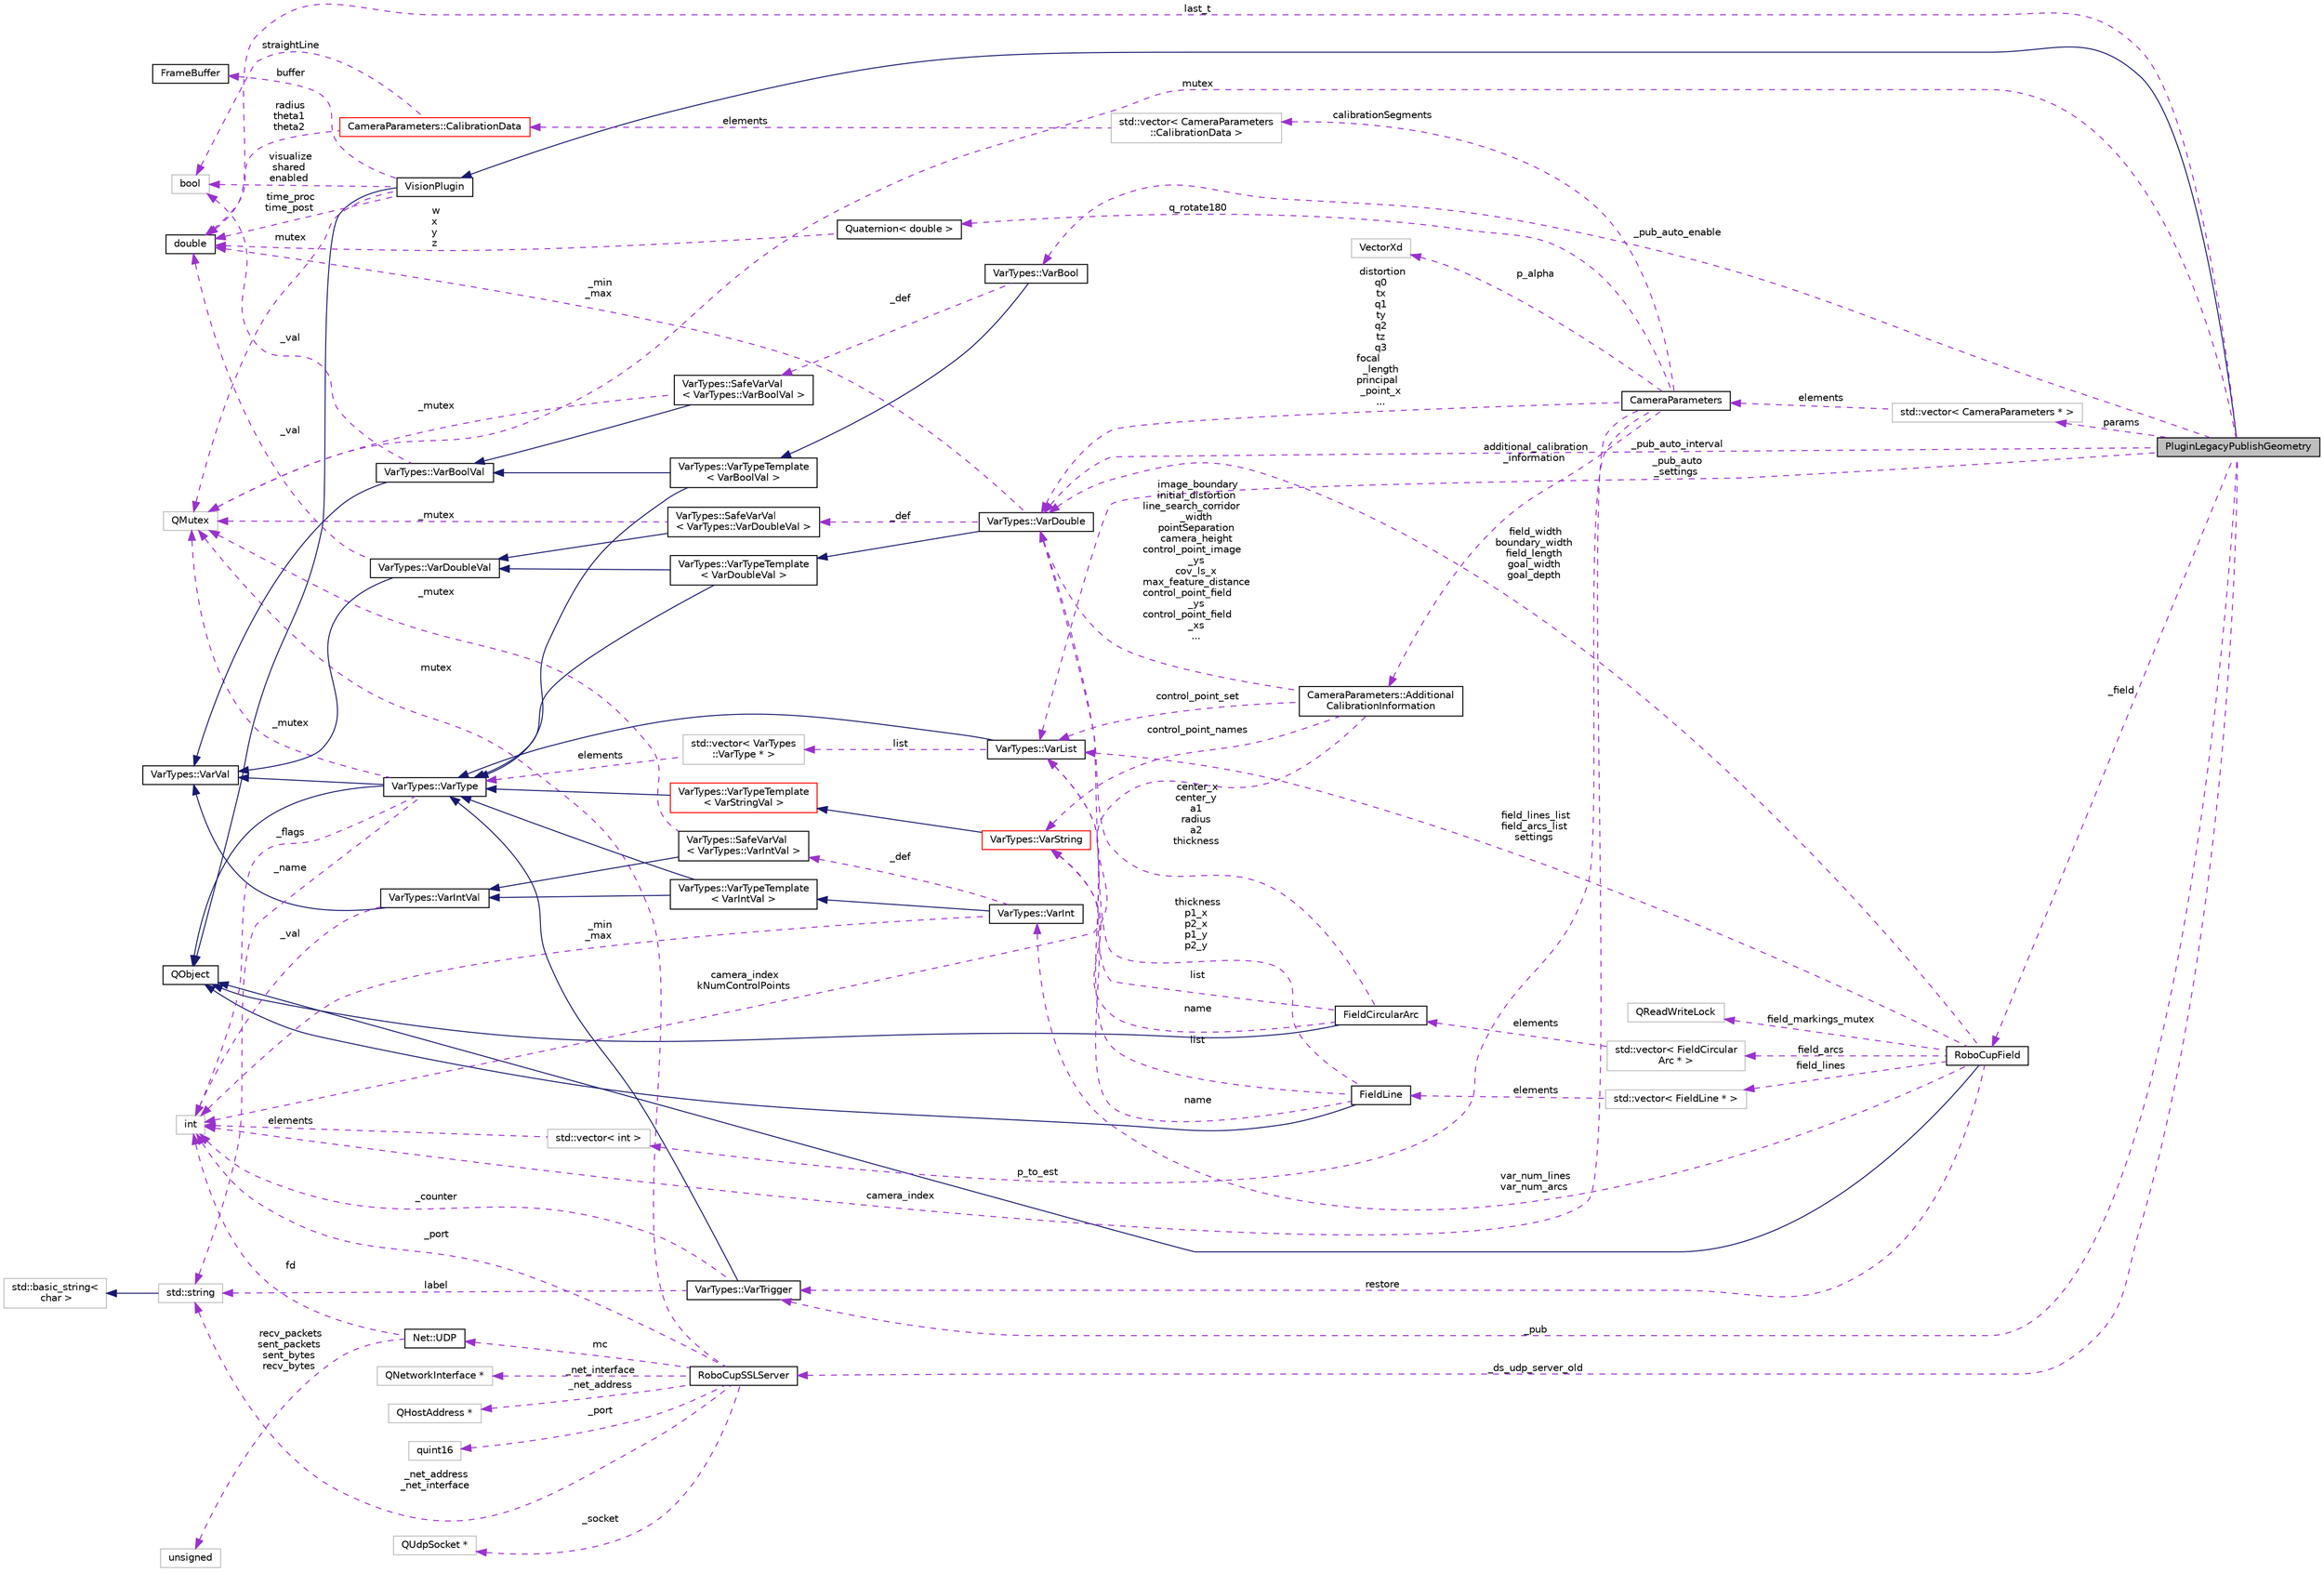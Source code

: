 digraph "PluginLegacyPublishGeometry"
{
 // INTERACTIVE_SVG=YES
  edge [fontname="Helvetica",fontsize="10",labelfontname="Helvetica",labelfontsize="10"];
  node [fontname="Helvetica",fontsize="10",shape=record];
  rankdir="LR";
  Node1 [label="PluginLegacyPublishGeometry",height=0.2,width=0.4,color="black", fillcolor="grey75", style="filled", fontcolor="black"];
  Node2 -> Node1 [dir="back",color="midnightblue",fontsize="10",style="solid",fontname="Helvetica"];
  Node2 [label="VisionPlugin",height=0.2,width=0.4,color="black", fillcolor="white", style="filled",URL="$d8/d1e/class_vision_plugin.html",tooltip="A base class for general vision processing plugin. "];
  Node3 -> Node2 [dir="back",color="midnightblue",fontsize="10",style="solid",fontname="Helvetica"];
  Node3 [label="QObject",height=0.2,width=0.4,color="black", fillcolor="white", style="filled",URL="$dc/d4f/class_q_object.html"];
  Node4 -> Node2 [dir="back",color="darkorchid3",fontsize="10",style="dashed",label=" time_proc\ntime_post" ,fontname="Helvetica"];
  Node4 [label="double",height=0.2,width=0.4,color="black", fillcolor="white", style="filled",URL="$df/de6/classdouble.html"];
  Node5 -> Node2 [dir="back",color="darkorchid3",fontsize="10",style="dashed",label=" buffer" ,fontname="Helvetica"];
  Node5 [label="FrameBuffer",height=0.2,width=0.4,color="black", fillcolor="white", style="filled",URL="$d8/d23/class_frame_buffer.html",tooltip="A RingBuffer consisting of items of type FrameData. "];
  Node6 -> Node2 [dir="back",color="darkorchid3",fontsize="10",style="dashed",label=" visualize\nshared\nenabled" ,fontname="Helvetica"];
  Node6 [label="bool",height=0.2,width=0.4,color="grey75", fillcolor="white", style="filled"];
  Node7 -> Node2 [dir="back",color="darkorchid3",fontsize="10",style="dashed",label=" mutex" ,fontname="Helvetica"];
  Node7 [label="QMutex",height=0.2,width=0.4,color="grey75", fillcolor="white", style="filled"];
  Node8 -> Node1 [dir="back",color="darkorchid3",fontsize="10",style="dashed",label=" _pub_auto\n_settings" ,fontname="Helvetica"];
  Node8 [label="VarTypes::VarList",height=0.2,width=0.4,color="black", fillcolor="white", style="filled",URL="$d1/d74/class_var_types_1_1_var_list.html",tooltip="This is the list type of the VarTypes system. "];
  Node9 -> Node8 [dir="back",color="midnightblue",fontsize="10",style="solid",fontname="Helvetica"];
  Node9 [label="VarTypes::VarType",height=0.2,width=0.4,color="black", fillcolor="white", style="filled",URL="$d4/d59/class_var_types_1_1_var_type.html",tooltip="The base class of the VarTypes system. "];
  Node3 -> Node9 [dir="back",color="midnightblue",fontsize="10",style="solid",fontname="Helvetica"];
  Node10 -> Node9 [dir="back",color="midnightblue",fontsize="10",style="solid",fontname="Helvetica"];
  Node10 [label="VarTypes::VarVal",height=0.2,width=0.4,color="black", fillcolor="white", style="filled",URL="$d6/de8/class_var_types_1_1_var_val.html"];
  Node11 -> Node9 [dir="back",color="darkorchid3",fontsize="10",style="dashed",label=" _flags" ,fontname="Helvetica"];
  Node11 [label="int",height=0.2,width=0.4,color="grey75", fillcolor="white", style="filled"];
  Node12 -> Node9 [dir="back",color="darkorchid3",fontsize="10",style="dashed",label=" _name" ,fontname="Helvetica"];
  Node12 [label="std::string",height=0.2,width=0.4,color="grey75", fillcolor="white", style="filled",tooltip="STL class. "];
  Node13 -> Node12 [dir="back",color="midnightblue",fontsize="10",style="solid",fontname="Helvetica"];
  Node13 [label="std::basic_string\<\l char \>",height=0.2,width=0.4,color="grey75", fillcolor="white", style="filled",tooltip="STL class. "];
  Node7 -> Node9 [dir="back",color="darkorchid3",fontsize="10",style="dashed",label=" _mutex" ,fontname="Helvetica"];
  Node14 -> Node8 [dir="back",color="darkorchid3",fontsize="10",style="dashed",label=" list" ,fontname="Helvetica"];
  Node14 [label="std::vector\< VarTypes\l::VarType * \>",height=0.2,width=0.4,color="grey75", fillcolor="white", style="filled"];
  Node9 -> Node14 [dir="back",color="darkorchid3",fontsize="10",style="dashed",label=" elements" ,fontname="Helvetica"];
  Node4 -> Node1 [dir="back",color="darkorchid3",fontsize="10",style="dashed",label=" last_t" ,fontname="Helvetica"];
  Node15 -> Node1 [dir="back",color="darkorchid3",fontsize="10",style="dashed",label=" params" ,fontname="Helvetica"];
  Node15 [label="std::vector\< CameraParameters * \>",height=0.2,width=0.4,color="grey75", fillcolor="white", style="filled"];
  Node16 -> Node15 [dir="back",color="darkorchid3",fontsize="10",style="dashed",label=" elements" ,fontname="Helvetica"];
  Node16 [label="CameraParameters",height=0.2,width=0.4,color="black", fillcolor="white", style="filled",URL="$d7/df2/class_camera_parameters.html",tooltip="Intrinsic and extrinsic camera parameters. "];
  Node17 -> Node16 [dir="back",color="darkorchid3",fontsize="10",style="dashed",label=" distortion\nq0\ntx\nq1\nty\nq2\ntz\nq3\nfocal\l_length\nprincipal\l_point_x\n..." ,fontname="Helvetica"];
  Node17 [label="VarTypes::VarDouble",height=0.2,width=0.4,color="black", fillcolor="white", style="filled",URL="$d6/de9/class_var_types_1_1_var_double.html",tooltip="A Vartype for storing double precision floating points. "];
  Node18 -> Node17 [dir="back",color="midnightblue",fontsize="10",style="solid",fontname="Helvetica"];
  Node18 [label="VarTypes::VarTypeTemplate\l\< VarDoubleVal \>",height=0.2,width=0.4,color="black", fillcolor="white", style="filled",URL="$d7/d38/class_var_types_1_1_var_type_template.html"];
  Node9 -> Node18 [dir="back",color="midnightblue",fontsize="10",style="solid",fontname="Helvetica"];
  Node19 -> Node18 [dir="back",color="midnightblue",fontsize="10",style="solid",fontname="Helvetica"];
  Node19 [label="VarTypes::VarDoubleVal",height=0.2,width=0.4,color="black", fillcolor="white", style="filled",URL="$db/d0f/class_var_types_1_1_var_double_val.html"];
  Node10 -> Node19 [dir="back",color="midnightblue",fontsize="10",style="solid",fontname="Helvetica"];
  Node4 -> Node19 [dir="back",color="darkorchid3",fontsize="10",style="dashed",label=" _val" ,fontname="Helvetica"];
  Node4 -> Node17 [dir="back",color="darkorchid3",fontsize="10",style="dashed",label=" _min\n_max" ,fontname="Helvetica"];
  Node20 -> Node17 [dir="back",color="darkorchid3",fontsize="10",style="dashed",label=" _def" ,fontname="Helvetica"];
  Node20 [label="VarTypes::SafeVarVal\l\< VarTypes::VarDoubleVal \>",height=0.2,width=0.4,color="black", fillcolor="white", style="filled",URL="$d2/dc4/class_var_types_1_1_safe_var_val.html"];
  Node19 -> Node20 [dir="back",color="midnightblue",fontsize="10",style="solid",fontname="Helvetica"];
  Node7 -> Node20 [dir="back",color="darkorchid3",fontsize="10",style="dashed",label=" _mutex" ,fontname="Helvetica"];
  Node21 -> Node16 [dir="back",color="darkorchid3",fontsize="10",style="dashed",label=" p_alpha" ,fontname="Helvetica"];
  Node21 [label="VectorXd",height=0.2,width=0.4,color="grey75", fillcolor="white", style="filled"];
  Node22 -> Node16 [dir="back",color="darkorchid3",fontsize="10",style="dashed",label=" additional_calibration\l_information" ,fontname="Helvetica"];
  Node22 [label="CameraParameters::Additional\lCalibrationInformation",height=0.2,width=0.4,color="black", fillcolor="white", style="filled",URL="$d3/d35/class_camera_parameters_1_1_additional_calibration_information.html",tooltip="Some additional data used for calibration. "];
  Node8 -> Node22 [dir="back",color="darkorchid3",fontsize="10",style="dashed",label=" control_point_set" ,fontname="Helvetica"];
  Node17 -> Node22 [dir="back",color="darkorchid3",fontsize="10",style="dashed",label=" image_boundary\ninitial_distortion\nline_search_corridor\l_width\npointSeparation\ncamera_height\ncontrol_point_image\l_ys\ncov_ls_x\nmax_feature_distance\ncontrol_point_field\l_ys\ncontrol_point_field\l_xs\n..." ,fontname="Helvetica"];
  Node23 -> Node22 [dir="back",color="darkorchid3",fontsize="10",style="dashed",label=" control_point_names" ,fontname="Helvetica"];
  Node23 [label="VarTypes::VarString",height=0.2,width=0.4,color="red", fillcolor="white", style="filled",URL="$d5/deb/class_var_types_1_1_var_string.html",tooltip="This is the string VarType of the VarTypes system. "];
  Node24 -> Node23 [dir="back",color="midnightblue",fontsize="10",style="solid",fontname="Helvetica"];
  Node24 [label="VarTypes::VarTypeTemplate\l\< VarStringVal \>",height=0.2,width=0.4,color="red", fillcolor="white", style="filled",URL="$d7/d38/class_var_types_1_1_var_type_template.html"];
  Node9 -> Node24 [dir="back",color="midnightblue",fontsize="10",style="solid",fontname="Helvetica"];
  Node11 -> Node22 [dir="back",color="darkorchid3",fontsize="10",style="dashed",label=" camera_index\nkNumControlPoints" ,fontname="Helvetica"];
  Node11 -> Node16 [dir="back",color="darkorchid3",fontsize="10",style="dashed",label=" camera_index" ,fontname="Helvetica"];
  Node25 -> Node16 [dir="back",color="darkorchid3",fontsize="10",style="dashed",label=" q_rotate180" ,fontname="Helvetica"];
  Node25 [label="Quaternion\< double \>",height=0.2,width=0.4,color="black", fillcolor="white", style="filled",URL="$dc/de3/class_quaternion.html"];
  Node4 -> Node25 [dir="back",color="darkorchid3",fontsize="10",style="dashed",label=" w\nx\ny\nz" ,fontname="Helvetica"];
  Node26 -> Node16 [dir="back",color="darkorchid3",fontsize="10",style="dashed",label=" p_to_est" ,fontname="Helvetica"];
  Node26 [label="std::vector\< int \>",height=0.2,width=0.4,color="grey75", fillcolor="white", style="filled"];
  Node11 -> Node26 [dir="back",color="darkorchid3",fontsize="10",style="dashed",label=" elements" ,fontname="Helvetica"];
  Node27 -> Node16 [dir="back",color="darkorchid3",fontsize="10",style="dashed",label=" calibrationSegments" ,fontname="Helvetica"];
  Node27 [label="std::vector\< CameraParameters\l::CalibrationData \>",height=0.2,width=0.4,color="grey75", fillcolor="white", style="filled"];
  Node28 -> Node27 [dir="back",color="darkorchid3",fontsize="10",style="dashed",label=" elements" ,fontname="Helvetica"];
  Node28 [label="CameraParameters::CalibrationData",height=0.2,width=0.4,color="red", fillcolor="white", style="filled",URL="$d7/d34/class_camera_parameters_1_1_calibration_data.html",tooltip="Additional structure for holding information about image points on line segments. ..."];
  Node4 -> Node28 [dir="back",color="darkorchid3",fontsize="10",style="dashed",label=" radius\ntheta1\ntheta2" ,fontname="Helvetica"];
  Node6 -> Node28 [dir="back",color="darkorchid3",fontsize="10",style="dashed",label=" straightLine" ,fontname="Helvetica"];
  Node29 -> Node1 [dir="back",color="darkorchid3",fontsize="10",style="dashed",label=" _field" ,fontname="Helvetica"];
  Node29 [label="RoboCupField",height=0.2,width=0.4,color="black", fillcolor="white", style="filled",URL="$d2/d6f/class_robo_cup_field.html",tooltip="Definition of all variables for a symmetric, regulation-style RoboCup SSL field. "];
  Node3 -> Node29 [dir="back",color="midnightblue",fontsize="10",style="solid",fontname="Helvetica"];
  Node8 -> Node29 [dir="back",color="darkorchid3",fontsize="10",style="dashed",label=" field_lines_list\nfield_arcs_list\nsettings" ,fontname="Helvetica"];
  Node30 -> Node29 [dir="back",color="darkorchid3",fontsize="10",style="dashed",label=" var_num_lines\nvar_num_arcs" ,fontname="Helvetica"];
  Node30 [label="VarTypes::VarInt",height=0.2,width=0.4,color="black", fillcolor="white", style="filled",URL="$d0/d6c/class_var_types_1_1_var_int.html",tooltip="A Vartype for storing integers. "];
  Node31 -> Node30 [dir="back",color="midnightblue",fontsize="10",style="solid",fontname="Helvetica"];
  Node31 [label="VarTypes::VarTypeTemplate\l\< VarIntVal \>",height=0.2,width=0.4,color="black", fillcolor="white", style="filled",URL="$d7/d38/class_var_types_1_1_var_type_template.html"];
  Node9 -> Node31 [dir="back",color="midnightblue",fontsize="10",style="solid",fontname="Helvetica"];
  Node32 -> Node31 [dir="back",color="midnightblue",fontsize="10",style="solid",fontname="Helvetica"];
  Node32 [label="VarTypes::VarIntVal",height=0.2,width=0.4,color="black", fillcolor="white", style="filled",URL="$d4/dc9/class_var_types_1_1_var_int_val.html",tooltip="A Vartype for storing integers. "];
  Node10 -> Node32 [dir="back",color="midnightblue",fontsize="10",style="solid",fontname="Helvetica"];
  Node11 -> Node32 [dir="back",color="darkorchid3",fontsize="10",style="dashed",label=" _val" ,fontname="Helvetica"];
  Node33 -> Node30 [dir="back",color="darkorchid3",fontsize="10",style="dashed",label=" _def" ,fontname="Helvetica"];
  Node33 [label="VarTypes::SafeVarVal\l\< VarTypes::VarIntVal \>",height=0.2,width=0.4,color="black", fillcolor="white", style="filled",URL="$d2/dc4/class_var_types_1_1_safe_var_val.html"];
  Node32 -> Node33 [dir="back",color="midnightblue",fontsize="10",style="solid",fontname="Helvetica"];
  Node7 -> Node33 [dir="back",color="darkorchid3",fontsize="10",style="dashed",label=" _mutex" ,fontname="Helvetica"];
  Node11 -> Node30 [dir="back",color="darkorchid3",fontsize="10",style="dashed",label=" _min\n_max" ,fontname="Helvetica"];
  Node34 -> Node29 [dir="back",color="darkorchid3",fontsize="10",style="dashed",label=" field_arcs" ,fontname="Helvetica"];
  Node34 [label="std::vector\< FieldCircular\lArc * \>",height=0.2,width=0.4,color="grey75", fillcolor="white", style="filled"];
  Node35 -> Node34 [dir="back",color="darkorchid3",fontsize="10",style="dashed",label=" elements" ,fontname="Helvetica"];
  Node35 [label="FieldCircularArc",height=0.2,width=0.4,color="black", fillcolor="white", style="filled",URL="$da/d15/class_field_circular_arc.html"];
  Node3 -> Node35 [dir="back",color="midnightblue",fontsize="10",style="solid",fontname="Helvetica"];
  Node8 -> Node35 [dir="back",color="darkorchid3",fontsize="10",style="dashed",label=" list" ,fontname="Helvetica"];
  Node17 -> Node35 [dir="back",color="darkorchid3",fontsize="10",style="dashed",label=" center_x\ncenter_y\na1\nradius\na2\nthickness" ,fontname="Helvetica"];
  Node23 -> Node35 [dir="back",color="darkorchid3",fontsize="10",style="dashed",label=" name" ,fontname="Helvetica"];
  Node17 -> Node29 [dir="back",color="darkorchid3",fontsize="10",style="dashed",label=" field_width\nboundary_width\nfield_length\ngoal_width\ngoal_depth" ,fontname="Helvetica"];
  Node36 -> Node29 [dir="back",color="darkorchid3",fontsize="10",style="dashed",label=" field_lines" ,fontname="Helvetica"];
  Node36 [label="std::vector\< FieldLine * \>",height=0.2,width=0.4,color="grey75", fillcolor="white", style="filled"];
  Node37 -> Node36 [dir="back",color="darkorchid3",fontsize="10",style="dashed",label=" elements" ,fontname="Helvetica"];
  Node37 [label="FieldLine",height=0.2,width=0.4,color="black", fillcolor="white", style="filled",URL="$db/dda/class_field_line.html"];
  Node3 -> Node37 [dir="back",color="midnightblue",fontsize="10",style="solid",fontname="Helvetica"];
  Node8 -> Node37 [dir="back",color="darkorchid3",fontsize="10",style="dashed",label=" list" ,fontname="Helvetica"];
  Node17 -> Node37 [dir="back",color="darkorchid3",fontsize="10",style="dashed",label=" thickness\np1_x\np2_x\np1_y\np2_y" ,fontname="Helvetica"];
  Node23 -> Node37 [dir="back",color="darkorchid3",fontsize="10",style="dashed",label=" name" ,fontname="Helvetica"];
  Node38 -> Node29 [dir="back",color="darkorchid3",fontsize="10",style="dashed",label=" restore" ,fontname="Helvetica"];
  Node38 [label="VarTypes::VarTrigger",height=0.2,width=0.4,color="black", fillcolor="white", style="filled",URL="$d8/d89/class_var_types_1_1_var_trigger.html",tooltip="This is a Trigger-like VarType of the VarTypes system. "];
  Node9 -> Node38 [dir="back",color="midnightblue",fontsize="10",style="solid",fontname="Helvetica"];
  Node11 -> Node38 [dir="back",color="darkorchid3",fontsize="10",style="dashed",label=" _counter" ,fontname="Helvetica"];
  Node12 -> Node38 [dir="back",color="darkorchid3",fontsize="10",style="dashed",label=" label" ,fontname="Helvetica"];
  Node39 -> Node29 [dir="back",color="darkorchid3",fontsize="10",style="dashed",label=" field_markings_mutex" ,fontname="Helvetica"];
  Node39 [label="QReadWriteLock",height=0.2,width=0.4,color="grey75", fillcolor="white", style="filled"];
  Node40 -> Node1 [dir="back",color="darkorchid3",fontsize="10",style="dashed",label=" _pub_auto_enable" ,fontname="Helvetica"];
  Node40 [label="VarTypes::VarBool",height=0.2,width=0.4,color="black", fillcolor="white", style="filled",URL="$dc/da5/class_var_types_1_1_var_bool.html",tooltip="A Vartype for storing booleans. "];
  Node41 -> Node40 [dir="back",color="midnightblue",fontsize="10",style="solid",fontname="Helvetica"];
  Node41 [label="VarTypes::VarTypeTemplate\l\< VarBoolVal \>",height=0.2,width=0.4,color="black", fillcolor="white", style="filled",URL="$d7/d38/class_var_types_1_1_var_type_template.html"];
  Node9 -> Node41 [dir="back",color="midnightblue",fontsize="10",style="solid",fontname="Helvetica"];
  Node42 -> Node41 [dir="back",color="midnightblue",fontsize="10",style="solid",fontname="Helvetica"];
  Node42 [label="VarTypes::VarBoolVal",height=0.2,width=0.4,color="black", fillcolor="white", style="filled",URL="$d8/d0a/class_var_types_1_1_var_bool_val.html",tooltip="A Vartype for storing booleans. "];
  Node10 -> Node42 [dir="back",color="midnightblue",fontsize="10",style="solid",fontname="Helvetica"];
  Node6 -> Node42 [dir="back",color="darkorchid3",fontsize="10",style="dashed",label=" _val" ,fontname="Helvetica"];
  Node43 -> Node40 [dir="back",color="darkorchid3",fontsize="10",style="dashed",label=" _def" ,fontname="Helvetica"];
  Node43 [label="VarTypes::SafeVarVal\l\< VarTypes::VarBoolVal \>",height=0.2,width=0.4,color="black", fillcolor="white", style="filled",URL="$d2/dc4/class_var_types_1_1_safe_var_val.html"];
  Node42 -> Node43 [dir="back",color="midnightblue",fontsize="10",style="solid",fontname="Helvetica"];
  Node7 -> Node43 [dir="back",color="darkorchid3",fontsize="10",style="dashed",label=" _mutex" ,fontname="Helvetica"];
  Node17 -> Node1 [dir="back",color="darkorchid3",fontsize="10",style="dashed",label=" _pub_auto_interval" ,fontname="Helvetica"];
  Node38 -> Node1 [dir="back",color="darkorchid3",fontsize="10",style="dashed",label=" _pub" ,fontname="Helvetica"];
  Node7 -> Node1 [dir="back",color="darkorchid3",fontsize="10",style="dashed",label=" mutex" ,fontname="Helvetica"];
  Node44 -> Node1 [dir="back",color="darkorchid3",fontsize="10",style="dashed",label=" _ds_udp_server_old" ,fontname="Helvetica"];
  Node44 [label="RoboCupSSLServer",height=0.2,width=0.4,color="black", fillcolor="white", style="filled",URL="$d7/db4/class_robo_cup_s_s_l_server.html"];
  Node45 -> Node44 [dir="back",color="darkorchid3",fontsize="10",style="dashed",label=" _port" ,fontname="Helvetica"];
  Node45 [label="quint16",height=0.2,width=0.4,color="grey75", fillcolor="white", style="filled"];
  Node46 -> Node44 [dir="back",color="darkorchid3",fontsize="10",style="dashed",label=" mc" ,fontname="Helvetica"];
  Node46 [label="Net::UDP",height=0.2,width=0.4,color="black", fillcolor="white", style="filled",URL="$de/d3b/class_net_1_1_u_d_p.html"];
  Node11 -> Node46 [dir="back",color="darkorchid3",fontsize="10",style="dashed",label=" fd" ,fontname="Helvetica"];
  Node47 -> Node46 [dir="back",color="darkorchid3",fontsize="10",style="dashed",label=" recv_packets\nsent_packets\nsent_bytes\nrecv_bytes" ,fontname="Helvetica"];
  Node47 [label="unsigned",height=0.2,width=0.4,color="grey75", fillcolor="white", style="filled"];
  Node11 -> Node44 [dir="back",color="darkorchid3",fontsize="10",style="dashed",label=" _port" ,fontname="Helvetica"];
  Node48 -> Node44 [dir="back",color="darkorchid3",fontsize="10",style="dashed",label=" _socket" ,fontname="Helvetica"];
  Node48 [label="QUdpSocket *",height=0.2,width=0.4,color="grey75", fillcolor="white", style="filled"];
  Node12 -> Node44 [dir="back",color="darkorchid3",fontsize="10",style="dashed",label=" _net_address\n_net_interface" ,fontname="Helvetica"];
  Node49 -> Node44 [dir="back",color="darkorchid3",fontsize="10",style="dashed",label=" _net_interface" ,fontname="Helvetica"];
  Node49 [label="QNetworkInterface *",height=0.2,width=0.4,color="grey75", fillcolor="white", style="filled"];
  Node7 -> Node44 [dir="back",color="darkorchid3",fontsize="10",style="dashed",label=" mutex" ,fontname="Helvetica"];
  Node50 -> Node44 [dir="back",color="darkorchid3",fontsize="10",style="dashed",label=" _net_address" ,fontname="Helvetica"];
  Node50 [label="QHostAddress *",height=0.2,width=0.4,color="grey75", fillcolor="white", style="filled"];
}
